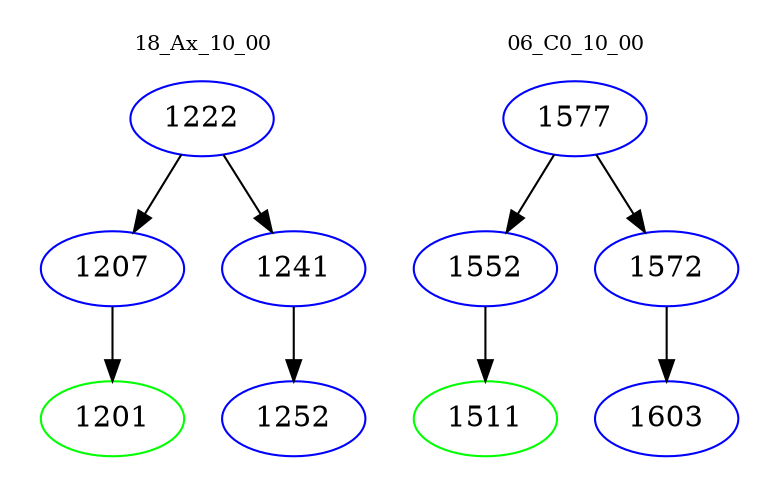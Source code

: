 digraph{
subgraph cluster_0 {
color = white
label = "18_Ax_10_00";
fontsize=10;
T0_1222 [label="1222", color="blue"]
T0_1222 -> T0_1207 [color="black"]
T0_1207 [label="1207", color="blue"]
T0_1207 -> T0_1201 [color="black"]
T0_1201 [label="1201", color="green"]
T0_1222 -> T0_1241 [color="black"]
T0_1241 [label="1241", color="blue"]
T0_1241 -> T0_1252 [color="black"]
T0_1252 [label="1252", color="blue"]
}
subgraph cluster_1 {
color = white
label = "06_C0_10_00";
fontsize=10;
T1_1577 [label="1577", color="blue"]
T1_1577 -> T1_1552 [color="black"]
T1_1552 [label="1552", color="blue"]
T1_1552 -> T1_1511 [color="black"]
T1_1511 [label="1511", color="green"]
T1_1577 -> T1_1572 [color="black"]
T1_1572 [label="1572", color="blue"]
T1_1572 -> T1_1603 [color="black"]
T1_1603 [label="1603", color="blue"]
}
}
